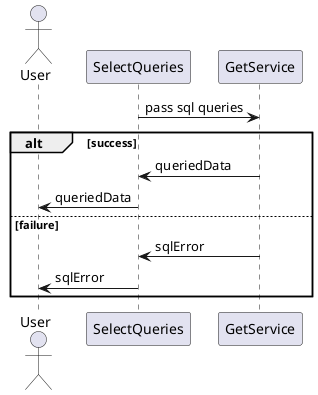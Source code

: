 @startuml query-bitcoin-data

actor User

SelectQueries->GetService : pass sql queries

alt success
  SelectQueries<-GetService :queriedData
  User<-SelectQueries :queriedData
else failure
   SelectQueries<-GetService :sqlError
  User<-SelectQueries :sqlError
end

@enduml